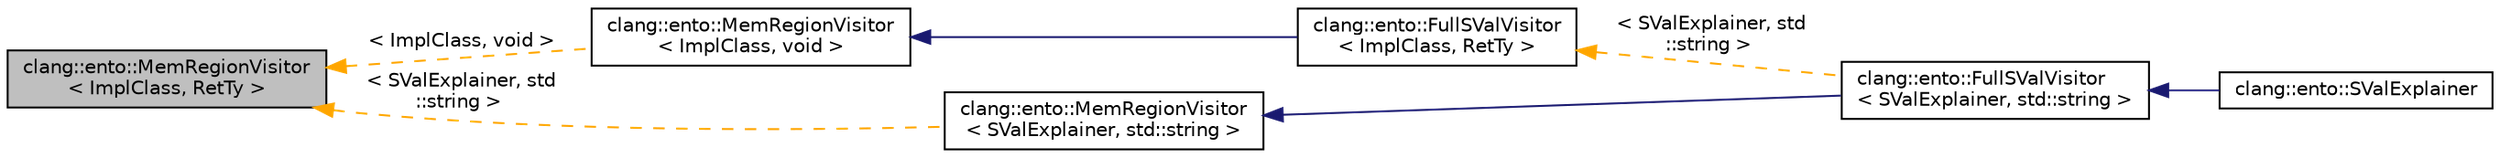 digraph "clang::ento::MemRegionVisitor&lt; ImplClass, RetTy &gt;"
{
 // LATEX_PDF_SIZE
  bgcolor="transparent";
  edge [fontname="Helvetica",fontsize="10",labelfontname="Helvetica",labelfontsize="10"];
  node [fontname="Helvetica",fontsize="10",shape=record];
  rankdir="LR";
  Node1 [label="clang::ento::MemRegionVisitor\l\< ImplClass, RetTy \>",height=0.2,width=0.4,color="black", fillcolor="grey75", style="filled", fontcolor="black",tooltip="MemRegionVisitor - this class implements a simple visitor for MemRegion subclasses."];
  Node1 -> Node2 [dir="back",color="orange",fontsize="10",style="dashed",label=" \< ImplClass, void \>" ,fontname="Helvetica"];
  Node2 [label="clang::ento::MemRegionVisitor\l\< ImplClass, void \>",height=0.2,width=0.4,color="black",URL="$classclang_1_1ento_1_1MemRegionVisitor.html",tooltip=" "];
  Node2 -> Node3 [dir="back",color="midnightblue",fontsize="10",style="solid",fontname="Helvetica"];
  Node3 [label="clang::ento::FullSValVisitor\l\< ImplClass, RetTy \>",height=0.2,width=0.4,color="black",URL="$classclang_1_1ento_1_1FullSValVisitor.html",tooltip="FullSValVisitor - a convenient mixed visitor for all three: SVal, SymExpr and MemRegion subclasses."];
  Node3 -> Node4 [dir="back",color="orange",fontsize="10",style="dashed",label=" \< SValExplainer, std\l::string \>" ,fontname="Helvetica"];
  Node4 [label="clang::ento::FullSValVisitor\l\< SValExplainer, std::string \>",height=0.2,width=0.4,color="black",URL="$classclang_1_1ento_1_1FullSValVisitor.html",tooltip=" "];
  Node4 -> Node5 [dir="back",color="midnightblue",fontsize="10",style="solid",fontname="Helvetica"];
  Node5 [label="clang::ento::SValExplainer",height=0.2,width=0.4,color="black",URL="$classclang_1_1ento_1_1SValExplainer.html",tooltip=" "];
  Node1 -> Node6 [dir="back",color="orange",fontsize="10",style="dashed",label=" \< SValExplainer, std\l::string \>" ,fontname="Helvetica"];
  Node6 [label="clang::ento::MemRegionVisitor\l\< SValExplainer, std::string \>",height=0.2,width=0.4,color="black",URL="$classclang_1_1ento_1_1MemRegionVisitor.html",tooltip=" "];
  Node6 -> Node4 [dir="back",color="midnightblue",fontsize="10",style="solid",fontname="Helvetica"];
}
